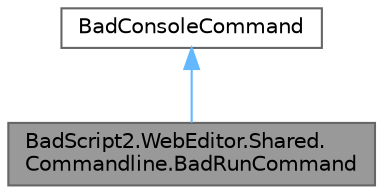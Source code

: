 digraph "BadScript2.WebEditor.Shared.Commandline.BadRunCommand"
{
 // LATEX_PDF_SIZE
  bgcolor="transparent";
  edge [fontname=Helvetica,fontsize=10,labelfontname=Helvetica,labelfontsize=10];
  node [fontname=Helvetica,fontsize=10,shape=box,height=0.2,width=0.4];
  Node1 [id="Node000001",label="BadScript2.WebEditor.Shared.\lCommandline.BadRunCommand",height=0.2,width=0.4,color="gray40", fillcolor="grey60", style="filled", fontcolor="black",tooltip=" "];
  Node2 -> Node1 [id="edge1_Node000001_Node000002",dir="back",color="steelblue1",style="solid",tooltip=" "];
  Node2 [id="Node000002",label="BadConsoleCommand",height=0.2,width=0.4,color="gray40", fillcolor="white", style="filled",URL="$class_bad_script2_1_1_web_editor_1_1_shared_1_1_commandline_1_1_bad_console_command.html",tooltip=" "];
}
